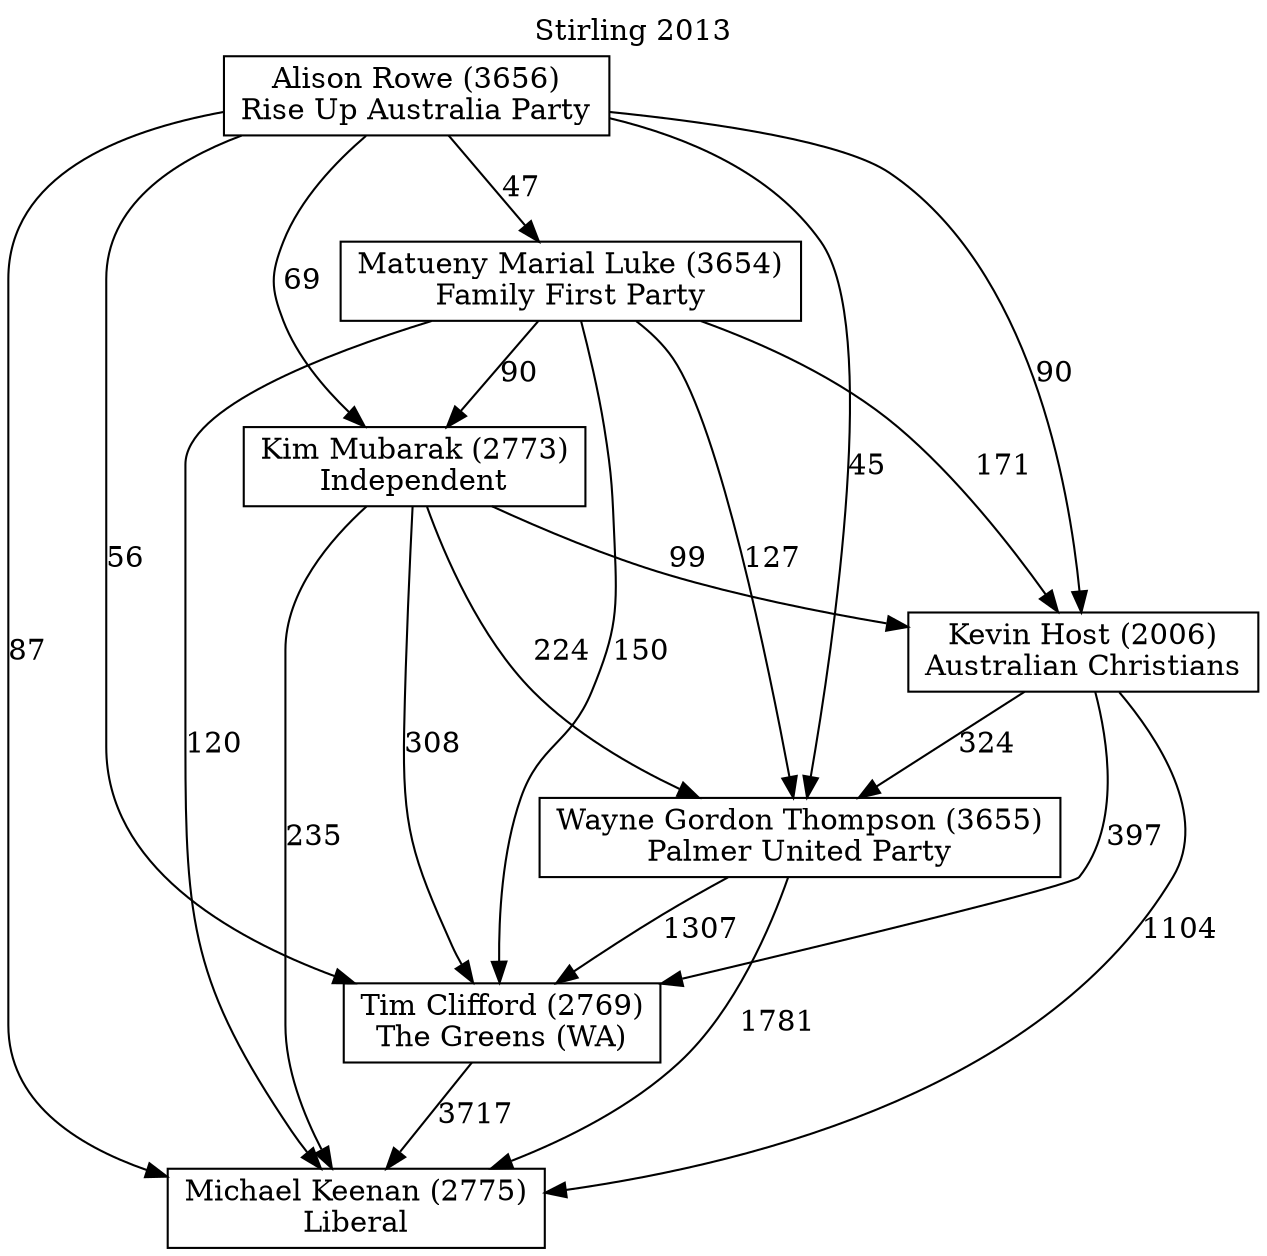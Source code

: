 // House preference flow
digraph "Michael Keenan (2775)_Stirling_2013" {
	graph [label="Stirling 2013" labelloc=t mclimit=10]
	node [shape=box]
	"Michael Keenan (2775)" [label="Michael Keenan (2775)
Liberal"]
	"Tim Clifford (2769)" [label="Tim Clifford (2769)
The Greens (WA)"]
	"Wayne Gordon Thompson (3655)" [label="Wayne Gordon Thompson (3655)
Palmer United Party"]
	"Kevin Host (2006)" [label="Kevin Host (2006)
Australian Christians"]
	"Kim Mubarak (2773)" [label="Kim Mubarak (2773)
Independent"]
	"Matueny Marial Luke (3654)" [label="Matueny Marial Luke (3654)
Family First Party"]
	"Alison Rowe (3656)" [label="Alison Rowe (3656)
Rise Up Australia Party"]
	"Tim Clifford (2769)" -> "Michael Keenan (2775)" [label=3717]
	"Wayne Gordon Thompson (3655)" -> "Tim Clifford (2769)" [label=1307]
	"Kevin Host (2006)" -> "Wayne Gordon Thompson (3655)" [label=324]
	"Kim Mubarak (2773)" -> "Kevin Host (2006)" [label=99]
	"Matueny Marial Luke (3654)" -> "Kim Mubarak (2773)" [label=90]
	"Alison Rowe (3656)" -> "Matueny Marial Luke (3654)" [label=47]
	"Wayne Gordon Thompson (3655)" -> "Michael Keenan (2775)" [label=1781]
	"Kevin Host (2006)" -> "Michael Keenan (2775)" [label=1104]
	"Kim Mubarak (2773)" -> "Michael Keenan (2775)" [label=235]
	"Matueny Marial Luke (3654)" -> "Michael Keenan (2775)" [label=120]
	"Alison Rowe (3656)" -> "Michael Keenan (2775)" [label=87]
	"Alison Rowe (3656)" -> "Kim Mubarak (2773)" [label=69]
	"Matueny Marial Luke (3654)" -> "Kevin Host (2006)" [label=171]
	"Alison Rowe (3656)" -> "Kevin Host (2006)" [label=90]
	"Kim Mubarak (2773)" -> "Wayne Gordon Thompson (3655)" [label=224]
	"Matueny Marial Luke (3654)" -> "Wayne Gordon Thompson (3655)" [label=127]
	"Alison Rowe (3656)" -> "Wayne Gordon Thompson (3655)" [label=45]
	"Kevin Host (2006)" -> "Tim Clifford (2769)" [label=397]
	"Kim Mubarak (2773)" -> "Tim Clifford (2769)" [label=308]
	"Matueny Marial Luke (3654)" -> "Tim Clifford (2769)" [label=150]
	"Alison Rowe (3656)" -> "Tim Clifford (2769)" [label=56]
}
